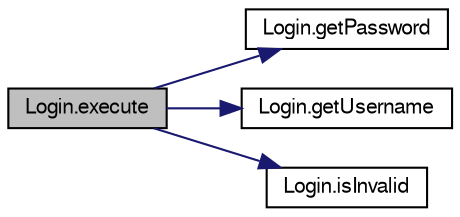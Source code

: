 digraph G
{
  bgcolor="transparent";
  edge [fontname="FreeSans",fontsize=10,labelfontname="FreeSans",labelfontsize=10];
  node [fontname="FreeSans",fontsize=10,shape=record];
  rankdir=LR;
  Node1 [label="Login.execute",height=0.2,width=0.4,color="black", fillcolor="grey75", style="filled" fontcolor="black"];
  Node1 -> Node2 [color="midnightblue",fontsize=10,style="solid"];
  Node2 [label="Login.getPassword",height=0.2,width=0.4,color="black",URL="$classLogin.html#a14a0020dc57ae10a4128bf964958f16"];
  Node1 -> Node3 [color="midnightblue",fontsize=10,style="solid"];
  Node3 [label="Login.getUsername",height=0.2,width=0.4,color="black",URL="$classLogin.html#e60341bb4848c8cb62211996ab158ca1"];
  Node1 -> Node4 [color="midnightblue",fontsize=10,style="solid"];
  Node4 [label="Login.isInvalid",height=0.2,width=0.4,color="black",URL="$classLogin.html#79c55a63f21caff65ec04a20cb9922d0"];
}
